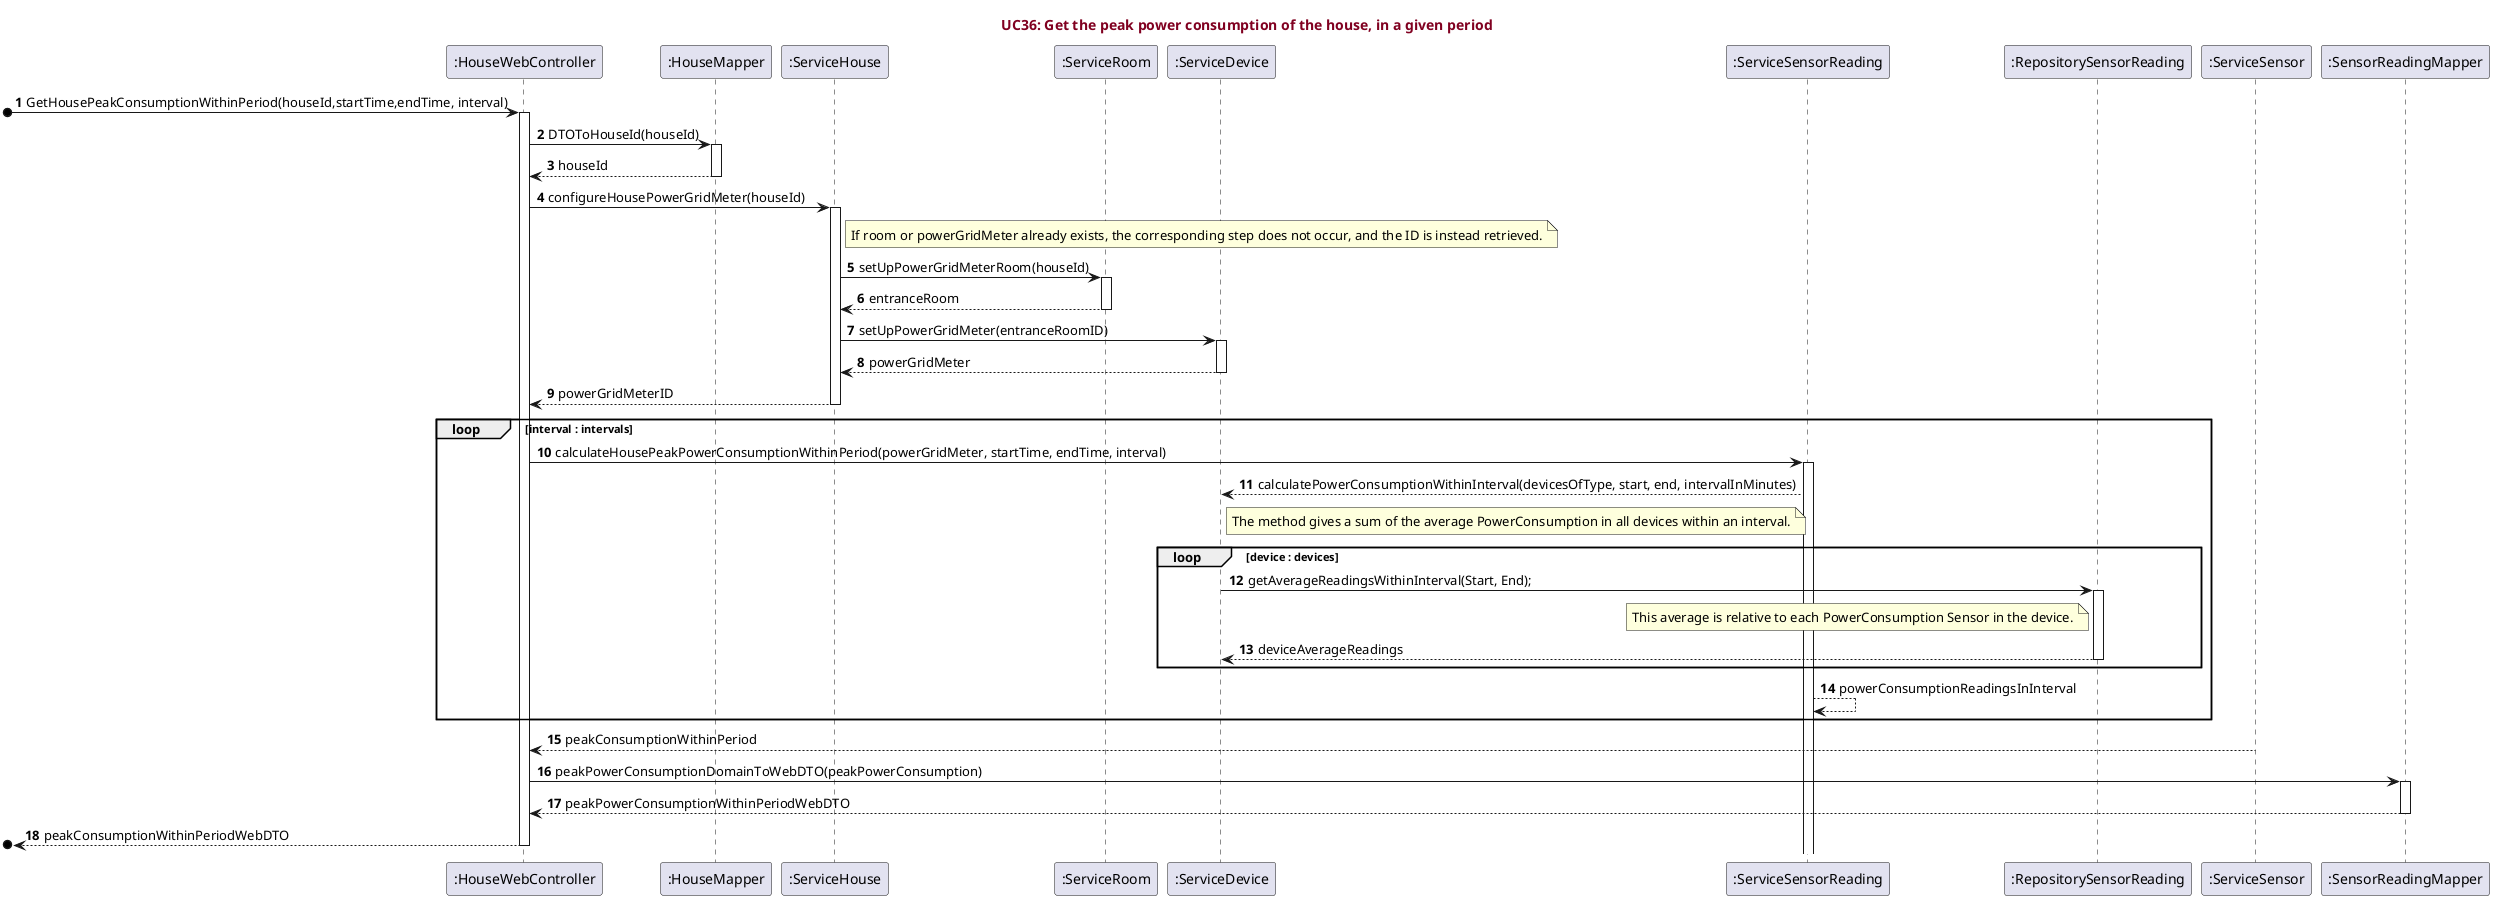@startuml
'https://plantuml.com/sequence-diagram

title <font color=#800020> UC36: Get the peak power consumption of the house, in a given period </font>

autonumber
[o-> ":HouseWebController" ++:GetHousePeakConsumptionWithinPeriod(houseId,startTime,endTime, interval)
":HouseWebController" -> ":HouseMapper" ++: DTOToHouseId(houseId)
":HouseMapper" --> ":HouseWebController" --: houseId
deactivate ":HouseMapper"
":HouseWebController" -> ":ServiceHouse" ++: configureHousePowerGridMeter(houseId)


note right of ":ServiceHouse"
                If room or powerGridMeter already exists, the corresponding step does not occur, and the ID is instead retrieved.
            end note
":ServiceHouse" -> ":ServiceRoom" ++: setUpPowerGridMeterRoom(houseId)
":ServiceRoom" --> ":ServiceHouse" --: entranceRoom
":ServiceHouse" -> ":ServiceDevice" ++: setUpPowerGridMeter(entranceRoomID)
":ServiceDevice" --> ":ServiceHouse" --: powerGridMeter

":ServiceHouse" --> ":HouseWebController" --: powerGridMeterID

loop interval : intervals
":HouseWebController" -> ":ServiceSensorReading" ++ : calculateHousePeakPowerConsumptionWithinPeriod(powerGridMeter, startTime, endTime, interval)



":ServiceSensorReading" --> ":ServiceDevice"  : calculatePowerConsumptionWithinInterval(devicesOfType, start, end, intervalInMinutes)


 note right of ":ServiceDevice"
                The method gives a sum of the average PowerConsumption in all devices within an interval.
            end note

loop device : devices

":ServiceDevice" -> ":RepositorySensorReading" ++: getAverageReadingsWithinInterval(Start, End);
 note left of ":RepositorySensorReading"
                This average is relative to each PowerConsumption Sensor in the device.
                end note
":RepositorySensorReading" --> ":ServiceDevice" --: deviceAverageReadings

end loop

":ServiceSensorReading" --> ":ServiceSensorReading" : powerConsumptionReadingsInInterval

end loop

":ServiceSensor" --> ":HouseWebController" --: peakConsumptionWithinPeriod
":HouseWebController" -> ":SensorReadingMapper" ++: peakPowerConsumptionDomainToWebDTO(peakPowerConsumption)
":SensorReadingMapper" --> ":HouseWebController" --: peakPowerConsumptionWithinPeriodWebDTO


[o<--":HouseWebController" -- : peakConsumptionWithinPeriodWebDTO




@enduml